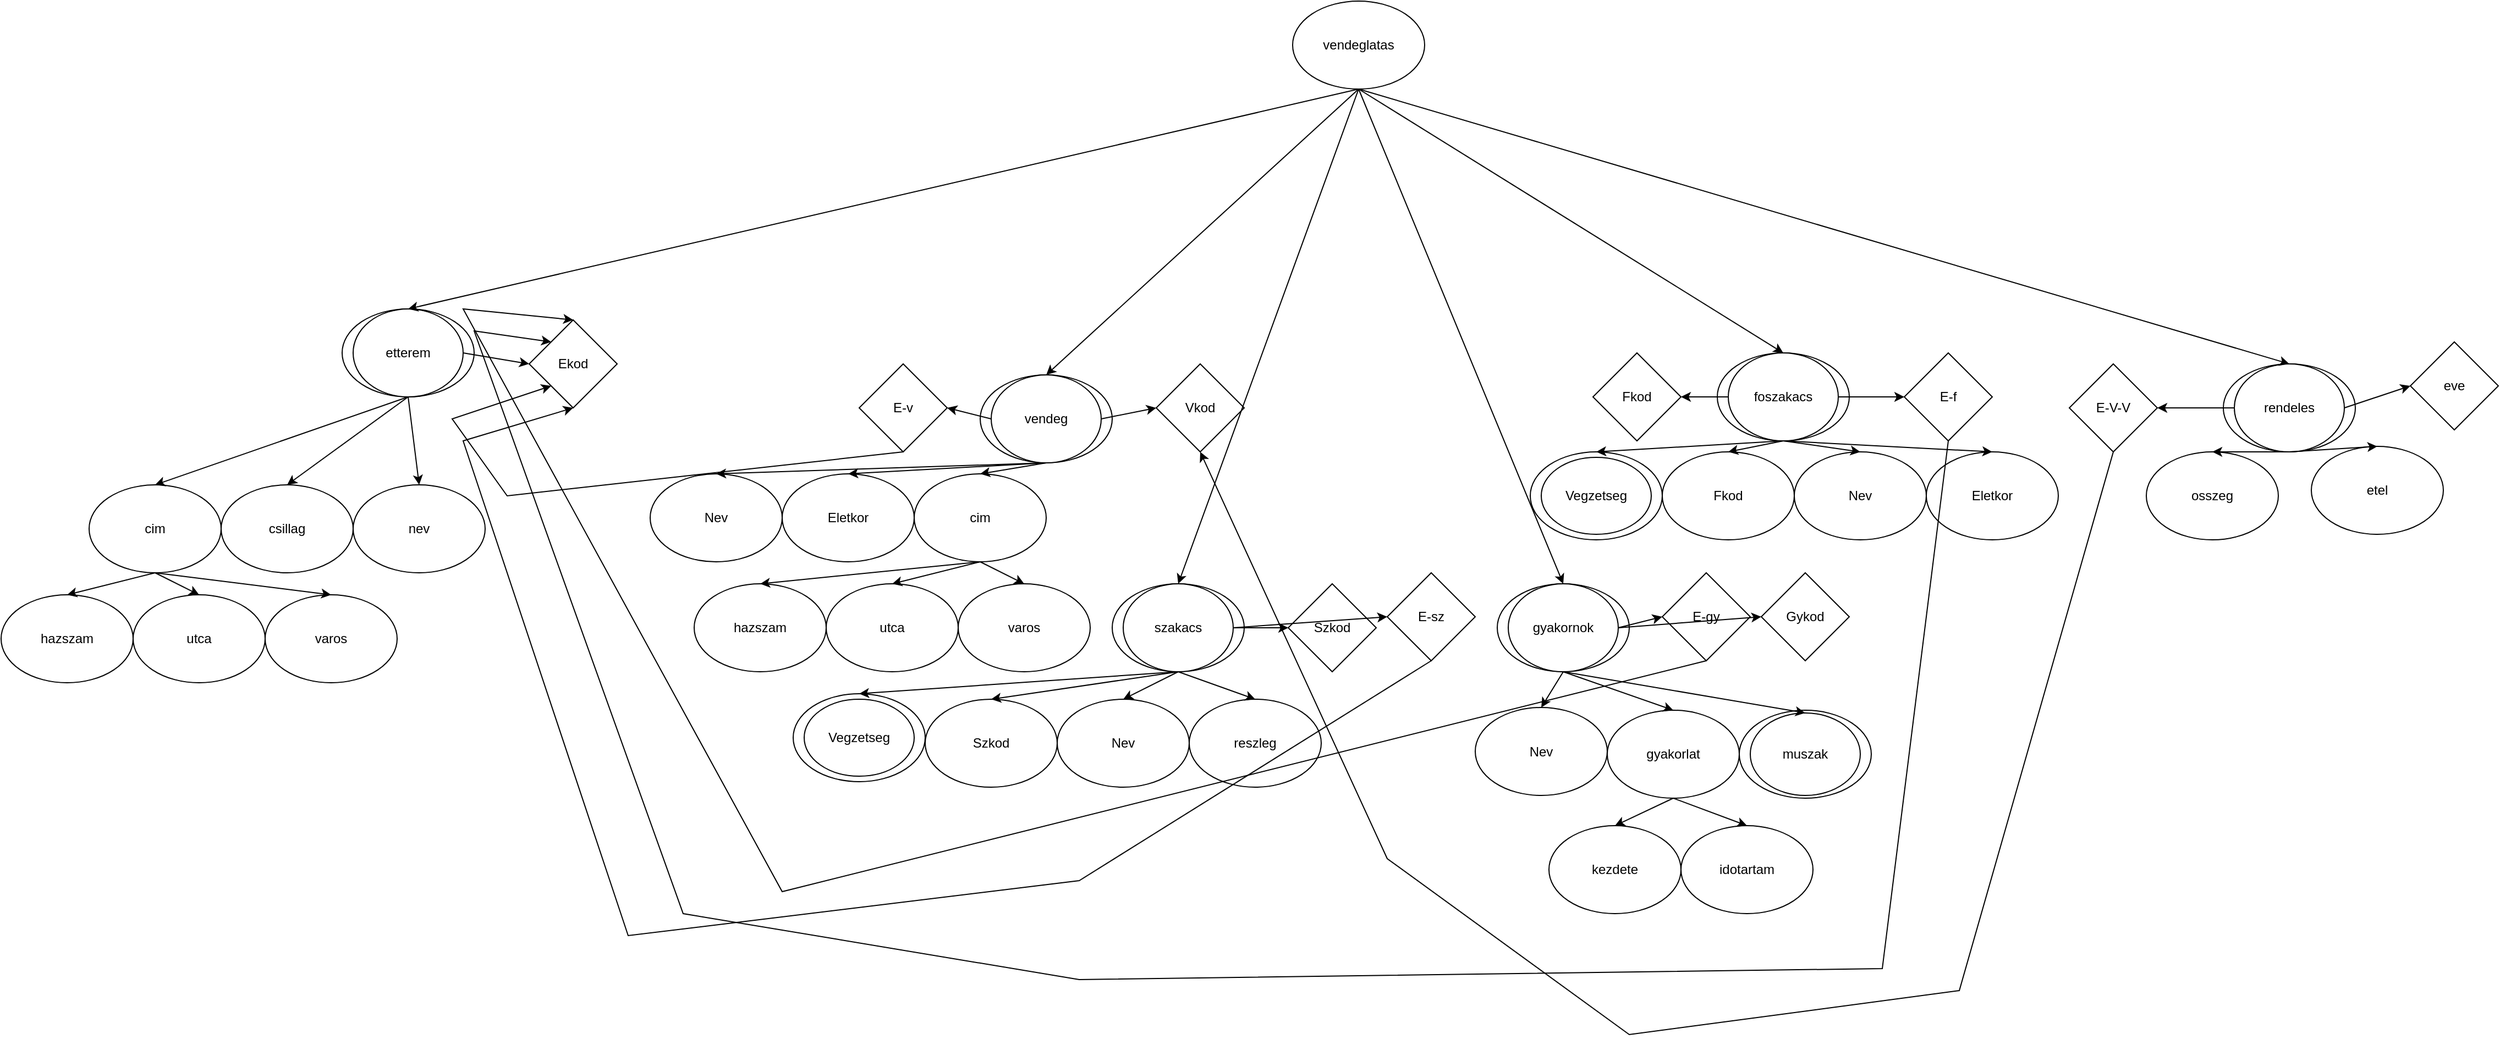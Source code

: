 <mxfile version="26.1.0">
  <diagram name="1 oldal" id="r0B3LCxsrtJr_iVTSG-w">
    <mxGraphModel dx="2442" dy="1984" grid="1" gridSize="10" guides="1" tooltips="1" connect="1" arrows="1" fold="1" page="1" pageScale="1" pageWidth="827" pageHeight="1169" math="0" shadow="0">
      <root>
        <mxCell id="0" />
        <mxCell id="1" parent="0" />
        <mxCell id="wgjURWxsdRWQiaUaBaEl-125" value="" style="ellipse;whiteSpace=wrap;html=1;" vertex="1" parent="1">
          <mxGeometry x="1200" y="190" width="120" height="80" as="geometry" />
        </mxCell>
        <mxCell id="wgjURWxsdRWQiaUaBaEl-114" value="" style="ellipse;whiteSpace=wrap;html=1;" vertex="1" parent="1">
          <mxGeometry x="740" y="180" width="120" height="80" as="geometry" />
        </mxCell>
        <mxCell id="wgjURWxsdRWQiaUaBaEl-113" value="" style="ellipse;whiteSpace=wrap;html=1;" vertex="1" parent="1">
          <mxGeometry x="540" y="390" width="120" height="80" as="geometry" />
        </mxCell>
        <mxCell id="wgjURWxsdRWQiaUaBaEl-112" value="" style="ellipse;whiteSpace=wrap;html=1;" vertex="1" parent="1">
          <mxGeometry x="190" y="390" width="120" height="80" as="geometry" />
        </mxCell>
        <mxCell id="wgjURWxsdRWQiaUaBaEl-111" value="" style="ellipse;whiteSpace=wrap;html=1;" vertex="1" parent="1">
          <mxGeometry x="-510" y="140" width="120" height="80" as="geometry" />
        </mxCell>
        <mxCell id="wgjURWxsdRWQiaUaBaEl-108" value="" style="ellipse;whiteSpace=wrap;html=1;" vertex="1" parent="1">
          <mxGeometry x="70" y="200" width="120" height="80" as="geometry" />
        </mxCell>
        <mxCell id="wgjURWxsdRWQiaUaBaEl-1" value="&lt;font style=&quot;vertical-align: inherit;&quot;&gt;&lt;font style=&quot;vertical-align: inherit;&quot;&gt;gyakornok&lt;/font&gt;&lt;/font&gt;" style="ellipse;whiteSpace=wrap;html=1;" vertex="1" parent="1">
          <mxGeometry x="550" y="390" width="100" height="80" as="geometry" />
        </mxCell>
        <mxCell id="wgjURWxsdRWQiaUaBaEl-2" value="&lt;font style=&quot;vertical-align: inherit;&quot;&gt;&lt;font style=&quot;vertical-align: inherit;&quot;&gt;szakacs&lt;/font&gt;&lt;/font&gt;" style="ellipse;whiteSpace=wrap;html=1;" vertex="1" parent="1">
          <mxGeometry x="200" y="390" width="100" height="80" as="geometry" />
        </mxCell>
        <mxCell id="wgjURWxsdRWQiaUaBaEl-3" value="&lt;font style=&quot;vertical-align: inherit;&quot;&gt;&lt;font style=&quot;vertical-align: inherit;&quot;&gt;etterem&lt;/font&gt;&lt;/font&gt;" style="ellipse;whiteSpace=wrap;html=1;" vertex="1" parent="1">
          <mxGeometry x="-500" y="140" width="100" height="80" as="geometry" />
        </mxCell>
        <mxCell id="wgjURWxsdRWQiaUaBaEl-4" value="&lt;font style=&quot;vertical-align: inherit;&quot;&gt;&lt;font style=&quot;vertical-align: inherit;&quot;&gt;vendeg&lt;/font&gt;&lt;/font&gt;" style="ellipse;whiteSpace=wrap;html=1;" vertex="1" parent="1">
          <mxGeometry x="80" y="200" width="100" height="80" as="geometry" />
        </mxCell>
        <mxCell id="wgjURWxsdRWQiaUaBaEl-5" value="&lt;font style=&quot;vertical-align: inherit;&quot;&gt;&lt;font style=&quot;vertical-align: inherit;&quot;&gt;&lt;font style=&quot;vertical-align: inherit;&quot;&gt;&lt;font style=&quot;vertical-align: inherit;&quot;&gt;foszakacs&lt;/font&gt;&lt;/font&gt;&lt;/font&gt;&lt;/font&gt;" style="ellipse;whiteSpace=wrap;html=1;" vertex="1" parent="1">
          <mxGeometry x="750" y="180" width="100" height="80" as="geometry" />
        </mxCell>
        <mxCell id="wgjURWxsdRWQiaUaBaEl-6" value="&lt;font style=&quot;vertical-align: inherit;&quot;&gt;&lt;font style=&quot;vertical-align: inherit;&quot;&gt;E-sz&lt;/font&gt;&lt;/font&gt;" style="rhombus;whiteSpace=wrap;html=1;" vertex="1" parent="1">
          <mxGeometry x="440" y="380" width="80" height="80" as="geometry" />
        </mxCell>
        <mxCell id="wgjURWxsdRWQiaUaBaEl-7" value="&lt;font style=&quot;vertical-align: inherit;&quot;&gt;&lt;font style=&quot;vertical-align: inherit;&quot;&gt;E-gy&lt;/font&gt;&lt;/font&gt;" style="rhombus;whiteSpace=wrap;html=1;" vertex="1" parent="1">
          <mxGeometry x="690" y="380" width="80" height="80" as="geometry" />
        </mxCell>
        <mxCell id="wgjURWxsdRWQiaUaBaEl-8" value="&lt;font style=&quot;vertical-align: inherit;&quot;&gt;&lt;font style=&quot;vertical-align: inherit;&quot;&gt;E-f&lt;/font&gt;&lt;/font&gt;" style="rhombus;whiteSpace=wrap;html=1;" vertex="1" parent="1">
          <mxGeometry x="910" y="180" width="80" height="80" as="geometry" />
        </mxCell>
        <mxCell id="wgjURWxsdRWQiaUaBaEl-9" value="&lt;font style=&quot;vertical-align: inherit;&quot;&gt;&lt;font style=&quot;vertical-align: inherit;&quot;&gt;E-v&lt;/font&gt;&lt;/font&gt;" style="rhombus;whiteSpace=wrap;html=1;" vertex="1" parent="1">
          <mxGeometry x="-40" y="190" width="80" height="80" as="geometry" />
        </mxCell>
        <mxCell id="wgjURWxsdRWQiaUaBaEl-19" value="&lt;font style=&quot;vertical-align: inherit;&quot;&gt;&lt;font style=&quot;vertical-align: inherit;&quot;&gt;Nev&lt;/font&gt;&lt;/font&gt;" style="ellipse;whiteSpace=wrap;html=1;" vertex="1" parent="1">
          <mxGeometry x="810" y="270" width="120" height="80" as="geometry" />
        </mxCell>
        <mxCell id="wgjURWxsdRWQiaUaBaEl-20" value="&lt;font style=&quot;vertical-align: inherit;&quot;&gt;&lt;font style=&quot;vertical-align: inherit;&quot;&gt;Eletkor&lt;/font&gt;&lt;/font&gt;" style="ellipse;whiteSpace=wrap;html=1;" vertex="1" parent="1">
          <mxGeometry x="930" y="270" width="120" height="80" as="geometry" />
        </mxCell>
        <mxCell id="wgjURWxsdRWQiaUaBaEl-21" value="&lt;font style=&quot;vertical-align: inherit;&quot;&gt;&lt;font style=&quot;vertical-align: inherit;&quot;&gt;Fkod&lt;/font&gt;&lt;/font&gt;" style="ellipse;whiteSpace=wrap;html=1;" vertex="1" parent="1">
          <mxGeometry x="690" y="270" width="120" height="80" as="geometry" />
        </mxCell>
        <mxCell id="wgjURWxsdRWQiaUaBaEl-22" value="" style="endArrow=classic;html=1;rounded=0;entryX=0.5;entryY=0;entryDx=0;entryDy=0;exitX=0.5;exitY=1;exitDx=0;exitDy=0;" edge="1" parent="1" source="wgjURWxsdRWQiaUaBaEl-5" target="wgjURWxsdRWQiaUaBaEl-19">
          <mxGeometry width="50" height="50" relative="1" as="geometry">
            <mxPoint x="370" y="340" as="sourcePoint" />
            <mxPoint x="420" y="290" as="targetPoint" />
          </mxGeometry>
        </mxCell>
        <mxCell id="wgjURWxsdRWQiaUaBaEl-23" value="" style="endArrow=classic;html=1;rounded=0;entryX=0.5;entryY=0;entryDx=0;entryDy=0;exitX=0.5;exitY=1;exitDx=0;exitDy=0;" edge="1" parent="1" source="wgjURWxsdRWQiaUaBaEl-5" target="wgjURWxsdRWQiaUaBaEl-21">
          <mxGeometry width="50" height="50" relative="1" as="geometry">
            <mxPoint x="370" y="340" as="sourcePoint" />
            <mxPoint x="420" y="290" as="targetPoint" />
          </mxGeometry>
        </mxCell>
        <mxCell id="wgjURWxsdRWQiaUaBaEl-24" value="" style="endArrow=classic;html=1;rounded=0;entryX=0.5;entryY=0;entryDx=0;entryDy=0;exitX=0.5;exitY=1;exitDx=0;exitDy=0;" edge="1" parent="1" source="wgjURWxsdRWQiaUaBaEl-5" target="wgjURWxsdRWQiaUaBaEl-20">
          <mxGeometry width="50" height="50" relative="1" as="geometry">
            <mxPoint x="370" y="340" as="sourcePoint" />
            <mxPoint x="420" y="290" as="targetPoint" />
          </mxGeometry>
        </mxCell>
        <mxCell id="wgjURWxsdRWQiaUaBaEl-26" value="" style="ellipse;whiteSpace=wrap;html=1;" vertex="1" parent="1">
          <mxGeometry x="570" y="270" width="120" height="80" as="geometry" />
        </mxCell>
        <mxCell id="wgjURWxsdRWQiaUaBaEl-27" value="&lt;font style=&quot;vertical-align: inherit;&quot;&gt;&lt;font style=&quot;vertical-align: inherit;&quot;&gt;Vegzetseg&lt;/font&gt;&lt;/font&gt;" style="ellipse;whiteSpace=wrap;html=1;" vertex="1" parent="1">
          <mxGeometry x="580" y="275" width="100" height="70" as="geometry" />
        </mxCell>
        <mxCell id="wgjURWxsdRWQiaUaBaEl-28" value="" style="ellipse;whiteSpace=wrap;html=1;" vertex="1" parent="1">
          <mxGeometry x="-100" y="490" width="120" height="80" as="geometry" />
        </mxCell>
        <mxCell id="wgjURWxsdRWQiaUaBaEl-29" value="&lt;font style=&quot;vertical-align: inherit;&quot;&gt;&lt;font style=&quot;vertical-align: inherit;&quot;&gt;Vegzetseg&lt;/font&gt;&lt;/font&gt;" style="ellipse;whiteSpace=wrap;html=1;" vertex="1" parent="1">
          <mxGeometry x="-90" y="495" width="100" height="70" as="geometry" />
        </mxCell>
        <mxCell id="wgjURWxsdRWQiaUaBaEl-30" value="&lt;font style=&quot;vertical-align: inherit;&quot;&gt;&lt;font style=&quot;vertical-align: inherit;&quot;&gt;&lt;font style=&quot;vertical-align: inherit;&quot;&gt;&lt;font style=&quot;vertical-align: inherit;&quot;&gt;Szkod&lt;/font&gt;&lt;/font&gt;&lt;/font&gt;&lt;/font&gt;" style="ellipse;whiteSpace=wrap;html=1;" vertex="1" parent="1">
          <mxGeometry x="20" y="495" width="120" height="80" as="geometry" />
        </mxCell>
        <mxCell id="wgjURWxsdRWQiaUaBaEl-31" value="&lt;font style=&quot;vertical-align: inherit;&quot;&gt;&lt;font style=&quot;vertical-align: inherit;&quot;&gt;Nev&lt;/font&gt;&lt;/font&gt;" style="ellipse;whiteSpace=wrap;html=1;" vertex="1" parent="1">
          <mxGeometry x="140" y="495" width="120" height="80" as="geometry" />
        </mxCell>
        <mxCell id="wgjURWxsdRWQiaUaBaEl-32" value="&lt;font style=&quot;vertical-align: inherit;&quot;&gt;&lt;font style=&quot;vertical-align: inherit;&quot;&gt;reszleg&lt;/font&gt;&lt;/font&gt;" style="ellipse;whiteSpace=wrap;html=1;" vertex="1" parent="1">
          <mxGeometry x="260" y="495" width="120" height="80" as="geometry" />
        </mxCell>
        <mxCell id="wgjURWxsdRWQiaUaBaEl-34" value="&lt;font style=&quot;vertical-align: inherit;&quot;&gt;&lt;font style=&quot;vertical-align: inherit;&quot;&gt;Nev&lt;/font&gt;&lt;/font&gt;" style="ellipse;whiteSpace=wrap;html=1;" vertex="1" parent="1">
          <mxGeometry x="520" y="502.5" width="120" height="80" as="geometry" />
        </mxCell>
        <mxCell id="wgjURWxsdRWQiaUaBaEl-35" value="&lt;font style=&quot;vertical-align: inherit;&quot;&gt;&lt;font style=&quot;vertical-align: inherit;&quot;&gt;gyakorlat&lt;/font&gt;&lt;/font&gt;" style="ellipse;whiteSpace=wrap;html=1;" vertex="1" parent="1">
          <mxGeometry x="640" y="505" width="120" height="80" as="geometry" />
        </mxCell>
        <mxCell id="wgjURWxsdRWQiaUaBaEl-37" value="" style="ellipse;whiteSpace=wrap;html=1;" vertex="1" parent="1">
          <mxGeometry x="760" y="505" width="120" height="80" as="geometry" />
        </mxCell>
        <mxCell id="wgjURWxsdRWQiaUaBaEl-38" value="&lt;font style=&quot;vertical-align: inherit;&quot;&gt;&lt;font style=&quot;vertical-align: inherit;&quot;&gt;&lt;font style=&quot;vertical-align: inherit;&quot;&gt;&lt;font style=&quot;vertical-align: inherit;&quot;&gt;muszak&lt;/font&gt;&lt;/font&gt;&lt;/font&gt;&lt;/font&gt;" style="ellipse;whiteSpace=wrap;html=1;" vertex="1" parent="1">
          <mxGeometry x="770" y="507.5" width="100" height="75" as="geometry" />
        </mxCell>
        <mxCell id="wgjURWxsdRWQiaUaBaEl-40" value="&lt;font style=&quot;vertical-align: inherit;&quot;&gt;&lt;font style=&quot;vertical-align: inherit;&quot;&gt;kezdete&lt;/font&gt;&lt;/font&gt;" style="ellipse;whiteSpace=wrap;html=1;" vertex="1" parent="1">
          <mxGeometry x="587" y="610" width="120" height="80" as="geometry" />
        </mxCell>
        <mxCell id="wgjURWxsdRWQiaUaBaEl-41" value="&lt;font style=&quot;vertical-align: inherit;&quot;&gt;&lt;font style=&quot;vertical-align: inherit;&quot;&gt;idotartam&lt;/font&gt;&lt;/font&gt;" style="ellipse;whiteSpace=wrap;html=1;" vertex="1" parent="1">
          <mxGeometry x="707" y="610" width="120" height="80" as="geometry" />
        </mxCell>
        <mxCell id="wgjURWxsdRWQiaUaBaEl-43" value="&lt;font style=&quot;vertical-align: inherit;&quot;&gt;&lt;font style=&quot;vertical-align: inherit;&quot;&gt;Nev&lt;/font&gt;&lt;/font&gt;" style="ellipse;whiteSpace=wrap;html=1;" vertex="1" parent="1">
          <mxGeometry x="-230" y="290" width="120" height="80" as="geometry" />
        </mxCell>
        <mxCell id="wgjURWxsdRWQiaUaBaEl-44" value="&lt;font style=&quot;vertical-align: inherit;&quot;&gt;&lt;font style=&quot;vertical-align: inherit;&quot;&gt;Eletkor&lt;/font&gt;&lt;/font&gt;" style="ellipse;whiteSpace=wrap;html=1;" vertex="1" parent="1">
          <mxGeometry x="-110" y="290" width="120" height="80" as="geometry" />
        </mxCell>
        <mxCell id="wgjURWxsdRWQiaUaBaEl-45" value="&lt;font style=&quot;vertical-align: inherit;&quot;&gt;&lt;font style=&quot;vertical-align: inherit;&quot;&gt;cim&lt;/font&gt;&lt;/font&gt;" style="ellipse;whiteSpace=wrap;html=1;" vertex="1" parent="1">
          <mxGeometry x="10" y="290" width="120" height="80" as="geometry" />
        </mxCell>
        <mxCell id="wgjURWxsdRWQiaUaBaEl-46" value="&lt;font style=&quot;vertical-align: inherit;&quot;&gt;&lt;font style=&quot;vertical-align: inherit;&quot;&gt;varos&lt;/font&gt;&lt;/font&gt;" style="ellipse;whiteSpace=wrap;html=1;" vertex="1" parent="1">
          <mxGeometry x="50" y="390" width="120" height="80" as="geometry" />
        </mxCell>
        <mxCell id="wgjURWxsdRWQiaUaBaEl-47" value="utca" style="ellipse;whiteSpace=wrap;html=1;" vertex="1" parent="1">
          <mxGeometry x="-70" y="390" width="120" height="80" as="geometry" />
        </mxCell>
        <mxCell id="wgjURWxsdRWQiaUaBaEl-48" value="&lt;font style=&quot;vertical-align: inherit;&quot;&gt;&lt;font style=&quot;vertical-align: inherit;&quot;&gt;hazszam&lt;/font&gt;&lt;/font&gt;" style="ellipse;whiteSpace=wrap;html=1;" vertex="1" parent="1">
          <mxGeometry x="-190" y="390" width="120" height="80" as="geometry" />
        </mxCell>
        <mxCell id="wgjURWxsdRWQiaUaBaEl-49" value="" style="endArrow=classic;html=1;rounded=0;entryX=0.5;entryY=0;entryDx=0;entryDy=0;exitX=0.5;exitY=1;exitDx=0;exitDy=0;" edge="1" parent="1" source="wgjURWxsdRWQiaUaBaEl-4" target="wgjURWxsdRWQiaUaBaEl-45">
          <mxGeometry width="50" height="50" relative="1" as="geometry">
            <mxPoint x="170" y="320" as="sourcePoint" />
            <mxPoint x="220" y="270" as="targetPoint" />
          </mxGeometry>
        </mxCell>
        <mxCell id="wgjURWxsdRWQiaUaBaEl-50" value="" style="endArrow=classic;html=1;rounded=0;entryX=0.5;entryY=0;entryDx=0;entryDy=0;exitX=0.5;exitY=1;exitDx=0;exitDy=0;" edge="1" parent="1" source="wgjURWxsdRWQiaUaBaEl-4" target="wgjURWxsdRWQiaUaBaEl-44">
          <mxGeometry width="50" height="50" relative="1" as="geometry">
            <mxPoint x="170" y="330" as="sourcePoint" />
            <mxPoint x="220" y="280" as="targetPoint" />
          </mxGeometry>
        </mxCell>
        <mxCell id="wgjURWxsdRWQiaUaBaEl-51" value="" style="endArrow=classic;html=1;rounded=0;entryX=0.5;entryY=0;entryDx=0;entryDy=0;exitX=0.5;exitY=1;exitDx=0;exitDy=0;" edge="1" parent="1" source="wgjURWxsdRWQiaUaBaEl-4" target="wgjURWxsdRWQiaUaBaEl-43">
          <mxGeometry width="50" height="50" relative="1" as="geometry">
            <mxPoint x="170" y="330" as="sourcePoint" />
            <mxPoint x="220" y="280" as="targetPoint" />
          </mxGeometry>
        </mxCell>
        <mxCell id="wgjURWxsdRWQiaUaBaEl-56" value="" style="endArrow=classic;html=1;rounded=0;entryX=0.5;entryY=0;entryDx=0;entryDy=0;exitX=0.5;exitY=1;exitDx=0;exitDy=0;" edge="1" parent="1" source="wgjURWxsdRWQiaUaBaEl-5" target="wgjURWxsdRWQiaUaBaEl-26">
          <mxGeometry width="50" height="50" relative="1" as="geometry">
            <mxPoint x="170" y="330" as="sourcePoint" />
            <mxPoint x="220" y="280" as="targetPoint" />
          </mxGeometry>
        </mxCell>
        <mxCell id="wgjURWxsdRWQiaUaBaEl-57" value="" style="endArrow=classic;html=1;rounded=0;entryX=0.5;entryY=0;entryDx=0;entryDy=0;exitX=0.5;exitY=1;exitDx=0;exitDy=0;" edge="1" parent="1" source="wgjURWxsdRWQiaUaBaEl-45" target="wgjURWxsdRWQiaUaBaEl-46">
          <mxGeometry width="50" height="50" relative="1" as="geometry">
            <mxPoint x="170" y="330" as="sourcePoint" />
            <mxPoint x="220" y="280" as="targetPoint" />
          </mxGeometry>
        </mxCell>
        <mxCell id="wgjURWxsdRWQiaUaBaEl-58" value="" style="endArrow=classic;html=1;rounded=0;entryX=0.5;entryY=0;entryDx=0;entryDy=0;exitX=0.5;exitY=1;exitDx=0;exitDy=0;" edge="1" parent="1" source="wgjURWxsdRWQiaUaBaEl-45" target="wgjURWxsdRWQiaUaBaEl-47">
          <mxGeometry width="50" height="50" relative="1" as="geometry">
            <mxPoint x="170" y="330" as="sourcePoint" />
            <mxPoint x="220" y="280" as="targetPoint" />
          </mxGeometry>
        </mxCell>
        <mxCell id="wgjURWxsdRWQiaUaBaEl-59" value="" style="endArrow=classic;html=1;rounded=0;exitX=0.5;exitY=1;exitDx=0;exitDy=0;entryX=0.5;entryY=0;entryDx=0;entryDy=0;" edge="1" parent="1" source="wgjURWxsdRWQiaUaBaEl-45" target="wgjURWxsdRWQiaUaBaEl-48">
          <mxGeometry width="50" height="50" relative="1" as="geometry">
            <mxPoint x="170" y="330" as="sourcePoint" />
            <mxPoint x="220" y="280" as="targetPoint" />
          </mxGeometry>
        </mxCell>
        <mxCell id="wgjURWxsdRWQiaUaBaEl-60" value="" style="endArrow=classic;html=1;rounded=0;entryX=0.5;entryY=0;entryDx=0;entryDy=0;exitX=0.5;exitY=1;exitDx=0;exitDy=0;" edge="1" parent="1" source="wgjURWxsdRWQiaUaBaEl-2" target="wgjURWxsdRWQiaUaBaEl-32">
          <mxGeometry width="50" height="50" relative="1" as="geometry">
            <mxPoint x="170" y="430" as="sourcePoint" />
            <mxPoint x="460" y="500" as="targetPoint" />
          </mxGeometry>
        </mxCell>
        <mxCell id="wgjURWxsdRWQiaUaBaEl-61" value="" style="endArrow=classic;html=1;rounded=0;entryX=0.5;entryY=0;entryDx=0;entryDy=0;exitX=0.5;exitY=1;exitDx=0;exitDy=0;" edge="1" parent="1" source="wgjURWxsdRWQiaUaBaEl-2" target="wgjURWxsdRWQiaUaBaEl-31">
          <mxGeometry width="50" height="50" relative="1" as="geometry">
            <mxPoint x="170" y="430" as="sourcePoint" />
            <mxPoint x="220" y="380" as="targetPoint" />
          </mxGeometry>
        </mxCell>
        <mxCell id="wgjURWxsdRWQiaUaBaEl-62" value="" style="endArrow=classic;html=1;rounded=0;entryX=0.5;entryY=0;entryDx=0;entryDy=0;exitX=0.5;exitY=1;exitDx=0;exitDy=0;" edge="1" parent="1" source="wgjURWxsdRWQiaUaBaEl-2" target="wgjURWxsdRWQiaUaBaEl-30">
          <mxGeometry width="50" height="50" relative="1" as="geometry">
            <mxPoint x="170" y="430" as="sourcePoint" />
            <mxPoint x="220" y="380" as="targetPoint" />
          </mxGeometry>
        </mxCell>
        <mxCell id="wgjURWxsdRWQiaUaBaEl-63" value="" style="endArrow=classic;html=1;rounded=0;entryX=0.5;entryY=0;entryDx=0;entryDy=0;exitX=0.5;exitY=1;exitDx=0;exitDy=0;" edge="1" parent="1" source="wgjURWxsdRWQiaUaBaEl-2" target="wgjURWxsdRWQiaUaBaEl-28">
          <mxGeometry width="50" height="50" relative="1" as="geometry">
            <mxPoint x="170" y="430" as="sourcePoint" />
            <mxPoint x="220" y="380" as="targetPoint" />
          </mxGeometry>
        </mxCell>
        <mxCell id="wgjURWxsdRWQiaUaBaEl-64" value="" style="endArrow=classic;html=1;rounded=0;entryX=0.5;entryY=0;entryDx=0;entryDy=0;exitX=0.5;exitY=1;exitDx=0;exitDy=0;" edge="1" parent="1" source="wgjURWxsdRWQiaUaBaEl-35" target="wgjURWxsdRWQiaUaBaEl-41">
          <mxGeometry width="50" height="50" relative="1" as="geometry">
            <mxPoint x="170" y="430" as="sourcePoint" />
            <mxPoint x="220" y="380" as="targetPoint" />
          </mxGeometry>
        </mxCell>
        <mxCell id="wgjURWxsdRWQiaUaBaEl-65" value="" style="endArrow=classic;html=1;rounded=0;entryX=0.5;entryY=0;entryDx=0;entryDy=0;exitX=0.5;exitY=1;exitDx=0;exitDy=0;" edge="1" parent="1" source="wgjURWxsdRWQiaUaBaEl-35" target="wgjURWxsdRWQiaUaBaEl-40">
          <mxGeometry width="50" height="50" relative="1" as="geometry">
            <mxPoint x="170" y="430" as="sourcePoint" />
            <mxPoint x="220" y="380" as="targetPoint" />
          </mxGeometry>
        </mxCell>
        <mxCell id="wgjURWxsdRWQiaUaBaEl-66" value="" style="endArrow=classic;html=1;rounded=0;entryX=0.5;entryY=0;entryDx=0;entryDy=0;exitX=0.5;exitY=1;exitDx=0;exitDy=0;" edge="1" parent="1" source="wgjURWxsdRWQiaUaBaEl-1" target="wgjURWxsdRWQiaUaBaEl-38">
          <mxGeometry width="50" height="50" relative="1" as="geometry">
            <mxPoint x="170" y="430" as="sourcePoint" />
            <mxPoint x="220" y="380" as="targetPoint" />
          </mxGeometry>
        </mxCell>
        <mxCell id="wgjURWxsdRWQiaUaBaEl-67" value="" style="endArrow=classic;html=1;rounded=0;entryX=0.5;entryY=0;entryDx=0;entryDy=0;exitX=0.5;exitY=1;exitDx=0;exitDy=0;" edge="1" parent="1" source="wgjURWxsdRWQiaUaBaEl-1" target="wgjURWxsdRWQiaUaBaEl-35">
          <mxGeometry width="50" height="50" relative="1" as="geometry">
            <mxPoint x="170" y="430" as="sourcePoint" />
            <mxPoint x="220" y="380" as="targetPoint" />
          </mxGeometry>
        </mxCell>
        <mxCell id="wgjURWxsdRWQiaUaBaEl-68" value="" style="endArrow=classic;html=1;rounded=0;entryX=0.5;entryY=0;entryDx=0;entryDy=0;exitX=0.5;exitY=1;exitDx=0;exitDy=0;" edge="1" parent="1" source="wgjURWxsdRWQiaUaBaEl-1" target="wgjURWxsdRWQiaUaBaEl-34">
          <mxGeometry width="50" height="50" relative="1" as="geometry">
            <mxPoint x="170" y="430" as="sourcePoint" />
            <mxPoint x="220" y="380" as="targetPoint" />
          </mxGeometry>
        </mxCell>
        <mxCell id="wgjURWxsdRWQiaUaBaEl-71" value="cim" style="ellipse;whiteSpace=wrap;html=1;" vertex="1" parent="1">
          <mxGeometry x="-740" y="300" width="120" height="80" as="geometry" />
        </mxCell>
        <mxCell id="wgjURWxsdRWQiaUaBaEl-72" value="varos" style="ellipse;whiteSpace=wrap;html=1;" vertex="1" parent="1">
          <mxGeometry x="-580" y="400" width="120" height="80" as="geometry" />
        </mxCell>
        <mxCell id="wgjURWxsdRWQiaUaBaEl-73" value="utca" style="ellipse;whiteSpace=wrap;html=1;" vertex="1" parent="1">
          <mxGeometry x="-700" y="400" width="120" height="80" as="geometry" />
        </mxCell>
        <mxCell id="wgjURWxsdRWQiaUaBaEl-74" value="hazszam" style="ellipse;whiteSpace=wrap;html=1;" vertex="1" parent="1">
          <mxGeometry x="-820" y="400" width="120" height="80" as="geometry" />
        </mxCell>
        <mxCell id="wgjURWxsdRWQiaUaBaEl-75" value="csillag" style="ellipse;whiteSpace=wrap;html=1;" vertex="1" parent="1">
          <mxGeometry x="-620" y="300" width="120" height="80" as="geometry" />
        </mxCell>
        <mxCell id="wgjURWxsdRWQiaUaBaEl-76" value="nev" style="ellipse;whiteSpace=wrap;html=1;" vertex="1" parent="1">
          <mxGeometry x="-500" y="300" width="120" height="80" as="geometry" />
        </mxCell>
        <mxCell id="wgjURWxsdRWQiaUaBaEl-78" value="" style="endArrow=classic;html=1;rounded=0;entryX=0.5;entryY=0;entryDx=0;entryDy=0;exitX=0.5;exitY=1;exitDx=0;exitDy=0;" edge="1" parent="1" source="wgjURWxsdRWQiaUaBaEl-71" target="wgjURWxsdRWQiaUaBaEl-72">
          <mxGeometry width="50" height="50" relative="1" as="geometry">
            <mxPoint x="-390" y="410" as="sourcePoint" />
            <mxPoint x="-340" y="360" as="targetPoint" />
          </mxGeometry>
        </mxCell>
        <mxCell id="wgjURWxsdRWQiaUaBaEl-80" value="" style="endArrow=classic;html=1;rounded=0;entryX=0.5;entryY=0;entryDx=0;entryDy=0;exitX=0.5;exitY=1;exitDx=0;exitDy=0;" edge="1" parent="1" source="wgjURWxsdRWQiaUaBaEl-71" target="wgjURWxsdRWQiaUaBaEl-73">
          <mxGeometry width="50" height="50" relative="1" as="geometry">
            <mxPoint x="-300" y="470" as="sourcePoint" />
            <mxPoint x="-250" y="420" as="targetPoint" />
          </mxGeometry>
        </mxCell>
        <mxCell id="wgjURWxsdRWQiaUaBaEl-81" value="" style="endArrow=classic;html=1;rounded=0;entryX=0.5;entryY=0;entryDx=0;entryDy=0;exitX=0.5;exitY=1;exitDx=0;exitDy=0;" edge="1" parent="1" source="wgjURWxsdRWQiaUaBaEl-71" target="wgjURWxsdRWQiaUaBaEl-74">
          <mxGeometry width="50" height="50" relative="1" as="geometry">
            <mxPoint x="-300" y="470" as="sourcePoint" />
            <mxPoint x="-250" y="420" as="targetPoint" />
          </mxGeometry>
        </mxCell>
        <mxCell id="wgjURWxsdRWQiaUaBaEl-82" value="" style="endArrow=classic;html=1;rounded=0;entryX=0.5;entryY=0;entryDx=0;entryDy=0;exitX=0.5;exitY=1;exitDx=0;exitDy=0;" edge="1" parent="1" source="wgjURWxsdRWQiaUaBaEl-3" target="wgjURWxsdRWQiaUaBaEl-75">
          <mxGeometry width="50" height="50" relative="1" as="geometry">
            <mxPoint x="-180" y="230" as="sourcePoint" />
            <mxPoint x="-250" y="420" as="targetPoint" />
          </mxGeometry>
        </mxCell>
        <mxCell id="wgjURWxsdRWQiaUaBaEl-83" value="" style="endArrow=classic;html=1;rounded=0;entryX=0.5;entryY=0;entryDx=0;entryDy=0;exitX=0.5;exitY=1;exitDx=0;exitDy=0;" edge="1" parent="1" source="wgjURWxsdRWQiaUaBaEl-3" target="wgjURWxsdRWQiaUaBaEl-71">
          <mxGeometry width="50" height="50" relative="1" as="geometry">
            <mxPoint x="-190" y="150" as="sourcePoint" />
            <mxPoint x="-140" y="100" as="targetPoint" />
          </mxGeometry>
        </mxCell>
        <mxCell id="wgjURWxsdRWQiaUaBaEl-84" value="" style="endArrow=classic;html=1;rounded=0;entryX=0.5;entryY=0;entryDx=0;entryDy=0;exitX=0.5;exitY=1;exitDx=0;exitDy=0;" edge="1" parent="1" source="wgjURWxsdRWQiaUaBaEl-3" target="wgjURWxsdRWQiaUaBaEl-76">
          <mxGeometry width="50" height="50" relative="1" as="geometry">
            <mxPoint x="-190" y="150" as="sourcePoint" />
            <mxPoint x="-140" y="100" as="targetPoint" />
          </mxGeometry>
        </mxCell>
        <mxCell id="wgjURWxsdRWQiaUaBaEl-86" value="Fkod" style="rhombus;whiteSpace=wrap;html=1;" vertex="1" parent="1">
          <mxGeometry x="627" y="180" width="80" height="80" as="geometry" />
        </mxCell>
        <mxCell id="wgjURWxsdRWQiaUaBaEl-87" value="" style="endArrow=classic;html=1;rounded=0;entryX=1;entryY=0.5;entryDx=0;entryDy=0;exitX=0;exitY=0.5;exitDx=0;exitDy=0;" edge="1" parent="1" source="wgjURWxsdRWQiaUaBaEl-5" target="wgjURWxsdRWQiaUaBaEl-86">
          <mxGeometry width="50" height="50" relative="1" as="geometry">
            <mxPoint x="470" y="390" as="sourcePoint" />
            <mxPoint x="520" y="340" as="targetPoint" />
          </mxGeometry>
        </mxCell>
        <mxCell id="wgjURWxsdRWQiaUaBaEl-88" value="Szkod" style="rhombus;whiteSpace=wrap;html=1;" vertex="1" parent="1">
          <mxGeometry x="350" y="390" width="80" height="80" as="geometry" />
        </mxCell>
        <mxCell id="wgjURWxsdRWQiaUaBaEl-89" value="" style="endArrow=classic;html=1;rounded=0;entryX=0;entryY=0.5;entryDx=0;entryDy=0;exitX=1;exitY=0.5;exitDx=0;exitDy=0;" edge="1" parent="1" source="wgjURWxsdRWQiaUaBaEl-2" target="wgjURWxsdRWQiaUaBaEl-88">
          <mxGeometry width="50" height="50" relative="1" as="geometry">
            <mxPoint x="300" y="450" as="sourcePoint" />
            <mxPoint x="350" y="400" as="targetPoint" />
          </mxGeometry>
        </mxCell>
        <mxCell id="wgjURWxsdRWQiaUaBaEl-90" value="vendeglatas" style="ellipse;whiteSpace=wrap;html=1;" vertex="1" parent="1">
          <mxGeometry x="354" y="-140" width="120" height="80" as="geometry" />
        </mxCell>
        <mxCell id="wgjURWxsdRWQiaUaBaEl-92" value="Vkod" style="rhombus;whiteSpace=wrap;html=1;" vertex="1" parent="1">
          <mxGeometry x="230" y="190" width="80" height="80" as="geometry" />
        </mxCell>
        <mxCell id="wgjURWxsdRWQiaUaBaEl-94" value="" style="endArrow=classic;html=1;rounded=0;entryX=0;entryY=0.5;entryDx=0;entryDy=0;exitX=1;exitY=0.5;exitDx=0;exitDy=0;" edge="1" parent="1" source="wgjURWxsdRWQiaUaBaEl-2" target="wgjURWxsdRWQiaUaBaEl-6">
          <mxGeometry width="50" height="50" relative="1" as="geometry">
            <mxPoint x="100" y="390" as="sourcePoint" />
            <mxPoint x="150" y="340" as="targetPoint" />
          </mxGeometry>
        </mxCell>
        <mxCell id="wgjURWxsdRWQiaUaBaEl-95" value="" style="endArrow=classic;html=1;rounded=0;entryX=0;entryY=0.5;entryDx=0;entryDy=0;exitX=1;exitY=0.5;exitDx=0;exitDy=0;" edge="1" parent="1" source="wgjURWxsdRWQiaUaBaEl-4" target="wgjURWxsdRWQiaUaBaEl-92">
          <mxGeometry width="50" height="50" relative="1" as="geometry">
            <mxPoint x="440" y="390" as="sourcePoint" />
            <mxPoint x="490" y="340" as="targetPoint" />
          </mxGeometry>
        </mxCell>
        <mxCell id="wgjURWxsdRWQiaUaBaEl-97" value="" style="endArrow=classic;html=1;rounded=0;entryX=1;entryY=0.5;entryDx=0;entryDy=0;exitX=0;exitY=0.5;exitDx=0;exitDy=0;" edge="1" parent="1" source="wgjURWxsdRWQiaUaBaEl-4" target="wgjURWxsdRWQiaUaBaEl-9">
          <mxGeometry width="50" height="50" relative="1" as="geometry">
            <mxPoint x="440" y="390" as="sourcePoint" />
            <mxPoint x="490" y="340" as="targetPoint" />
          </mxGeometry>
        </mxCell>
        <mxCell id="wgjURWxsdRWQiaUaBaEl-98" value="" style="endArrow=classic;html=1;rounded=0;entryX=0;entryY=0.5;entryDx=0;entryDy=0;exitX=1;exitY=0.5;exitDx=0;exitDy=0;" edge="1" parent="1" source="wgjURWxsdRWQiaUaBaEl-5" target="wgjURWxsdRWQiaUaBaEl-8">
          <mxGeometry width="50" height="50" relative="1" as="geometry">
            <mxPoint x="440" y="390" as="sourcePoint" />
            <mxPoint x="490" y="340" as="targetPoint" />
          </mxGeometry>
        </mxCell>
        <mxCell id="wgjURWxsdRWQiaUaBaEl-99" value="" style="endArrow=classic;html=1;rounded=0;entryX=0;entryY=0.5;entryDx=0;entryDy=0;exitX=1;exitY=0.5;exitDx=0;exitDy=0;" edge="1" parent="1" source="wgjURWxsdRWQiaUaBaEl-1" target="wgjURWxsdRWQiaUaBaEl-7">
          <mxGeometry width="50" height="50" relative="1" as="geometry">
            <mxPoint x="440" y="390" as="sourcePoint" />
            <mxPoint x="490" y="340" as="targetPoint" />
          </mxGeometry>
        </mxCell>
        <mxCell id="wgjURWxsdRWQiaUaBaEl-100" value="Gykod" style="rhombus;whiteSpace=wrap;html=1;" vertex="1" parent="1">
          <mxGeometry x="780" y="380" width="80" height="80" as="geometry" />
        </mxCell>
        <mxCell id="wgjURWxsdRWQiaUaBaEl-101" value="" style="endArrow=classic;html=1;rounded=0;entryX=0;entryY=0.5;entryDx=0;entryDy=0;exitX=1;exitY=0.5;exitDx=0;exitDy=0;" edge="1" parent="1" source="wgjURWxsdRWQiaUaBaEl-1" target="wgjURWxsdRWQiaUaBaEl-100">
          <mxGeometry width="50" height="50" relative="1" as="geometry">
            <mxPoint x="440" y="500" as="sourcePoint" />
            <mxPoint x="490" y="450" as="targetPoint" />
          </mxGeometry>
        </mxCell>
        <mxCell id="wgjURWxsdRWQiaUaBaEl-102" value="Ekod" style="rhombus;whiteSpace=wrap;html=1;" vertex="1" parent="1">
          <mxGeometry x="-340" y="150" width="80" height="80" as="geometry" />
        </mxCell>
        <mxCell id="wgjURWxsdRWQiaUaBaEl-104" value="" style="endArrow=classic;html=1;rounded=0;entryX=0;entryY=0.5;entryDx=0;entryDy=0;exitX=1;exitY=0.5;exitDx=0;exitDy=0;" edge="1" parent="1" source="wgjURWxsdRWQiaUaBaEl-3" target="wgjURWxsdRWQiaUaBaEl-102">
          <mxGeometry width="50" height="50" relative="1" as="geometry">
            <mxPoint x="-350" y="370" as="sourcePoint" />
            <mxPoint x="-300" y="320" as="targetPoint" />
          </mxGeometry>
        </mxCell>
        <mxCell id="wgjURWxsdRWQiaUaBaEl-105" value="" style="endArrow=classic;html=1;rounded=0;entryX=0.5;entryY=0;entryDx=0;entryDy=0;exitX=0.5;exitY=1;exitDx=0;exitDy=0;" edge="1" parent="1" source="wgjURWxsdRWQiaUaBaEl-90" target="wgjURWxsdRWQiaUaBaEl-3">
          <mxGeometry width="50" height="50" relative="1" as="geometry">
            <mxPoint x="200" y="210" as="sourcePoint" />
            <mxPoint x="-420" y="80" as="targetPoint" />
          </mxGeometry>
        </mxCell>
        <mxCell id="wgjURWxsdRWQiaUaBaEl-106" value="" style="endArrow=classic;html=1;rounded=0;entryX=0.5;entryY=0;entryDx=0;entryDy=0;exitX=0.5;exitY=1;exitDx=0;exitDy=0;" edge="1" parent="1" source="wgjURWxsdRWQiaUaBaEl-90" target="wgjURWxsdRWQiaUaBaEl-4">
          <mxGeometry width="50" height="50" relative="1" as="geometry">
            <mxPoint x="200" y="210" as="sourcePoint" />
            <mxPoint x="250" y="160" as="targetPoint" />
          </mxGeometry>
        </mxCell>
        <mxCell id="wgjURWxsdRWQiaUaBaEl-107" value="" style="endArrow=classic;html=1;rounded=0;entryX=0.5;entryY=0;entryDx=0;entryDy=0;exitX=0.5;exitY=1;exitDx=0;exitDy=0;" edge="1" parent="1" source="wgjURWxsdRWQiaUaBaEl-90" target="wgjURWxsdRWQiaUaBaEl-5">
          <mxGeometry width="50" height="50" relative="1" as="geometry">
            <mxPoint x="200" y="210" as="sourcePoint" />
            <mxPoint x="250" y="160" as="targetPoint" />
          </mxGeometry>
        </mxCell>
        <mxCell id="wgjURWxsdRWQiaUaBaEl-109" value="" style="endArrow=classic;html=1;rounded=0;entryX=0.5;entryY=0;entryDx=0;entryDy=0;exitX=0.5;exitY=1;exitDx=0;exitDy=0;" edge="1" parent="1" source="wgjURWxsdRWQiaUaBaEl-90" target="wgjURWxsdRWQiaUaBaEl-2">
          <mxGeometry width="50" height="50" relative="1" as="geometry">
            <mxPoint x="200" y="210" as="sourcePoint" />
            <mxPoint x="250" y="160" as="targetPoint" />
          </mxGeometry>
        </mxCell>
        <mxCell id="wgjURWxsdRWQiaUaBaEl-110" value="" style="endArrow=classic;html=1;rounded=0;entryX=0.5;entryY=0;entryDx=0;entryDy=0;exitX=0.5;exitY=1;exitDx=0;exitDy=0;" edge="1" parent="1" source="wgjURWxsdRWQiaUaBaEl-90" target="wgjURWxsdRWQiaUaBaEl-1">
          <mxGeometry width="50" height="50" relative="1" as="geometry">
            <mxPoint x="200" y="210" as="sourcePoint" />
            <mxPoint x="250" y="160" as="targetPoint" />
          </mxGeometry>
        </mxCell>
        <mxCell id="wgjURWxsdRWQiaUaBaEl-115" value="rendeles" style="ellipse;whiteSpace=wrap;html=1;" vertex="1" parent="1">
          <mxGeometry x="1210" y="190" width="100" height="80" as="geometry" />
        </mxCell>
        <mxCell id="wgjURWxsdRWQiaUaBaEl-116" value="osszeg" style="ellipse;whiteSpace=wrap;html=1;" vertex="1" parent="1">
          <mxGeometry x="1130" y="270" width="120" height="80" as="geometry" />
        </mxCell>
        <mxCell id="wgjURWxsdRWQiaUaBaEl-117" value="etel" style="ellipse;whiteSpace=wrap;html=1;" vertex="1" parent="1">
          <mxGeometry x="1280" y="265" width="120" height="80" as="geometry" />
        </mxCell>
        <mxCell id="wgjURWxsdRWQiaUaBaEl-118" value="" style="endArrow=classic;html=1;rounded=0;entryX=0.5;entryY=0;entryDx=0;entryDy=0;exitX=0.5;exitY=1;exitDx=0;exitDy=0;" edge="1" parent="1" source="wgjURWxsdRWQiaUaBaEl-115" target="wgjURWxsdRWQiaUaBaEl-116">
          <mxGeometry width="50" height="50" relative="1" as="geometry">
            <mxPoint x="1070" y="220" as="sourcePoint" />
            <mxPoint x="1120" y="170" as="targetPoint" />
          </mxGeometry>
        </mxCell>
        <mxCell id="wgjURWxsdRWQiaUaBaEl-119" value="" style="endArrow=classic;html=1;rounded=0;entryX=0.5;entryY=0;entryDx=0;entryDy=0;exitX=0.5;exitY=1;exitDx=0;exitDy=0;" edge="1" parent="1" source="wgjURWxsdRWQiaUaBaEl-115" target="wgjURWxsdRWQiaUaBaEl-117">
          <mxGeometry width="50" height="50" relative="1" as="geometry">
            <mxPoint x="1070" y="220" as="sourcePoint" />
            <mxPoint x="1340" y="260" as="targetPoint" />
          </mxGeometry>
        </mxCell>
        <mxCell id="wgjURWxsdRWQiaUaBaEl-120" value="E-V-V" style="rhombus;whiteSpace=wrap;html=1;" vertex="1" parent="1">
          <mxGeometry x="1060" y="190" width="80" height="80" as="geometry" />
        </mxCell>
        <mxCell id="wgjURWxsdRWQiaUaBaEl-121" value="eve" style="rhombus;whiteSpace=wrap;html=1;" vertex="1" parent="1">
          <mxGeometry x="1370" y="170" width="80" height="80" as="geometry" />
        </mxCell>
        <mxCell id="wgjURWxsdRWQiaUaBaEl-122" value="" style="endArrow=classic;html=1;rounded=0;entryX=1;entryY=0.5;entryDx=0;entryDy=0;exitX=0;exitY=0.5;exitDx=0;exitDy=0;" edge="1" parent="1" source="wgjURWxsdRWQiaUaBaEl-115" target="wgjURWxsdRWQiaUaBaEl-120">
          <mxGeometry width="50" height="50" relative="1" as="geometry">
            <mxPoint x="1070" y="220" as="sourcePoint" />
            <mxPoint x="1120" y="170" as="targetPoint" />
          </mxGeometry>
        </mxCell>
        <mxCell id="wgjURWxsdRWQiaUaBaEl-123" value="" style="endArrow=classic;html=1;rounded=0;entryX=0;entryY=0.5;entryDx=0;entryDy=0;exitX=1;exitY=0.5;exitDx=0;exitDy=0;" edge="1" parent="1" source="wgjURWxsdRWQiaUaBaEl-115" target="wgjURWxsdRWQiaUaBaEl-121">
          <mxGeometry width="50" height="50" relative="1" as="geometry">
            <mxPoint x="1070" y="220" as="sourcePoint" />
            <mxPoint x="1120" y="170" as="targetPoint" />
          </mxGeometry>
        </mxCell>
        <mxCell id="wgjURWxsdRWQiaUaBaEl-124" value="" style="endArrow=classic;html=1;rounded=0;exitX=0.5;exitY=1;exitDx=0;exitDy=0;entryX=0.5;entryY=1;entryDx=0;entryDy=0;" edge="1" parent="1" source="wgjURWxsdRWQiaUaBaEl-120" target="wgjURWxsdRWQiaUaBaEl-92">
          <mxGeometry width="50" height="50" relative="1" as="geometry">
            <mxPoint x="770" y="470" as="sourcePoint" />
            <mxPoint x="820" y="420" as="targetPoint" />
            <Array as="points">
              <mxPoint x="960" y="760" />
              <mxPoint x="660" y="800" />
              <mxPoint x="440" y="640" />
            </Array>
          </mxGeometry>
        </mxCell>
        <mxCell id="wgjURWxsdRWQiaUaBaEl-126" value="" style="endArrow=classic;html=1;rounded=0;entryX=0.5;entryY=0;entryDx=0;entryDy=0;exitX=0.5;exitY=1;exitDx=0;exitDy=0;" edge="1" parent="1" source="wgjURWxsdRWQiaUaBaEl-90" target="wgjURWxsdRWQiaUaBaEl-115">
          <mxGeometry width="50" height="50" relative="1" as="geometry">
            <mxPoint x="1070" y="200" as="sourcePoint" />
            <mxPoint x="1120" y="150" as="targetPoint" />
          </mxGeometry>
        </mxCell>
        <mxCell id="wgjURWxsdRWQiaUaBaEl-127" value="" style="endArrow=classic;html=1;rounded=0;exitX=0.5;exitY=1;exitDx=0;exitDy=0;entryX=0;entryY=0;entryDx=0;entryDy=0;" edge="1" parent="1" source="wgjURWxsdRWQiaUaBaEl-8" target="wgjURWxsdRWQiaUaBaEl-102">
          <mxGeometry width="50" height="50" relative="1" as="geometry">
            <mxPoint x="670" y="450" as="sourcePoint" />
            <mxPoint x="720" y="400" as="targetPoint" />
            <Array as="points">
              <mxPoint x="890" y="740" />
              <mxPoint x="160" y="750" />
              <mxPoint x="-200" y="690" />
              <mxPoint x="-390" y="160" />
            </Array>
          </mxGeometry>
        </mxCell>
        <mxCell id="wgjURWxsdRWQiaUaBaEl-128" value="" style="endArrow=classic;html=1;rounded=0;entryX=0;entryY=1;entryDx=0;entryDy=0;exitX=0.5;exitY=1;exitDx=0;exitDy=0;" edge="1" parent="1" source="wgjURWxsdRWQiaUaBaEl-9" target="wgjURWxsdRWQiaUaBaEl-102">
          <mxGeometry width="50" height="50" relative="1" as="geometry">
            <mxPoint x="70" y="460" as="sourcePoint" />
            <mxPoint x="120" y="410" as="targetPoint" />
            <Array as="points">
              <mxPoint x="-360" y="310" />
              <mxPoint x="-410" y="240" />
            </Array>
          </mxGeometry>
        </mxCell>
        <mxCell id="wgjURWxsdRWQiaUaBaEl-129" value="" style="endArrow=classic;html=1;rounded=0;exitX=0.5;exitY=1;exitDx=0;exitDy=0;entryX=0.5;entryY=1;entryDx=0;entryDy=0;" edge="1" parent="1" source="wgjURWxsdRWQiaUaBaEl-6" target="wgjURWxsdRWQiaUaBaEl-102">
          <mxGeometry width="50" height="50" relative="1" as="geometry">
            <mxPoint x="650" y="460" as="sourcePoint" />
            <mxPoint x="460" y="590" as="targetPoint" />
            <Array as="points">
              <mxPoint x="160" y="660" />
              <mxPoint x="-250" y="710" />
              <mxPoint x="-400" y="260" />
            </Array>
          </mxGeometry>
        </mxCell>
        <mxCell id="wgjURWxsdRWQiaUaBaEl-130" value="" style="endArrow=classic;html=1;rounded=0;exitX=0.5;exitY=1;exitDx=0;exitDy=0;entryX=0.5;entryY=0;entryDx=0;entryDy=0;" edge="1" parent="1" source="wgjURWxsdRWQiaUaBaEl-7" target="wgjURWxsdRWQiaUaBaEl-102">
          <mxGeometry width="50" height="50" relative="1" as="geometry">
            <mxPoint x="640" y="460" as="sourcePoint" />
            <mxPoint x="690" y="410" as="targetPoint" />
            <Array as="points">
              <mxPoint x="-110" y="670" />
              <mxPoint x="-400" y="140" />
            </Array>
          </mxGeometry>
        </mxCell>
      </root>
    </mxGraphModel>
  </diagram>
</mxfile>
